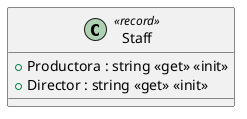 @startuml
class Staff <<record>> {
    + Productora : string <<get>> <<init>>
    + Director : string <<get>> <<init>>
}
@enduml
